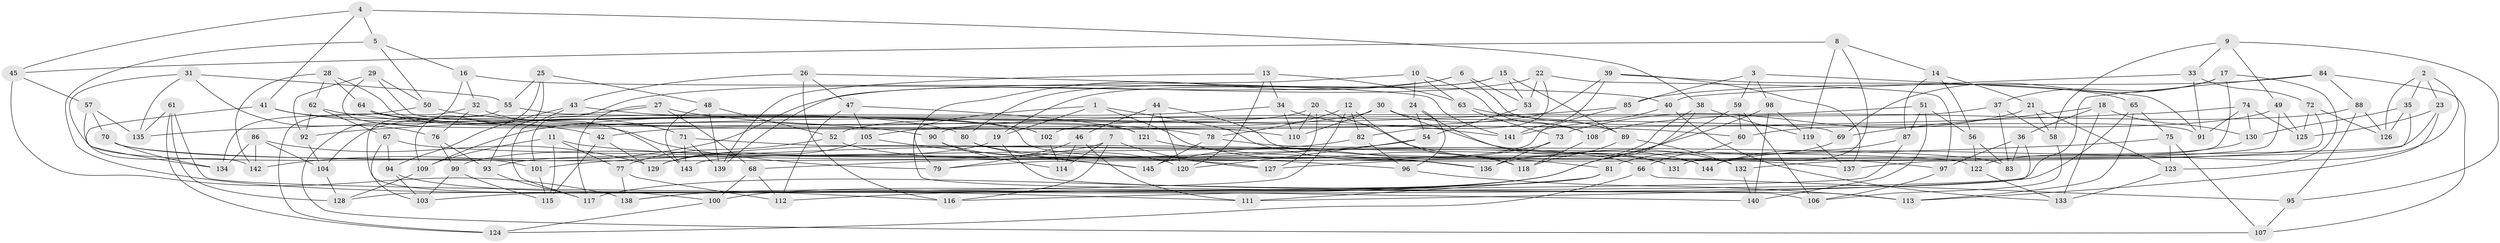 // coarse degree distribution, {4: 0.5588235294117647, 6: 0.3627450980392157, 5: 0.058823529411764705, 3: 0.0196078431372549}
// Generated by graph-tools (version 1.1) at 2025/38/03/04/25 23:38:07]
// undirected, 145 vertices, 290 edges
graph export_dot {
  node [color=gray90,style=filled];
  1;
  2;
  3;
  4;
  5;
  6;
  7;
  8;
  9;
  10;
  11;
  12;
  13;
  14;
  15;
  16;
  17;
  18;
  19;
  20;
  21;
  22;
  23;
  24;
  25;
  26;
  27;
  28;
  29;
  30;
  31;
  32;
  33;
  34;
  35;
  36;
  37;
  38;
  39;
  40;
  41;
  42;
  43;
  44;
  45;
  46;
  47;
  48;
  49;
  50;
  51;
  52;
  53;
  54;
  55;
  56;
  57;
  58;
  59;
  60;
  61;
  62;
  63;
  64;
  65;
  66;
  67;
  68;
  69;
  70;
  71;
  72;
  73;
  74;
  75;
  76;
  77;
  78;
  79;
  80;
  81;
  82;
  83;
  84;
  85;
  86;
  87;
  88;
  89;
  90;
  91;
  92;
  93;
  94;
  95;
  96;
  97;
  98;
  99;
  100;
  101;
  102;
  103;
  104;
  105;
  106;
  107;
  108;
  109;
  110;
  111;
  112;
  113;
  114;
  115;
  116;
  117;
  118;
  119;
  120;
  121;
  122;
  123;
  124;
  125;
  126;
  127;
  128;
  129;
  130;
  131;
  132;
  133;
  134;
  135;
  136;
  137;
  138;
  139;
  140;
  141;
  142;
  143;
  144;
  145;
  1 -- 118;
  1 -- 106;
  1 -- 19;
  1 -- 81;
  2 -- 35;
  2 -- 23;
  2 -- 122;
  2 -- 126;
  3 -- 91;
  3 -- 59;
  3 -- 98;
  3 -- 85;
  4 -- 41;
  4 -- 45;
  4 -- 38;
  4 -- 5;
  5 -- 16;
  5 -- 111;
  5 -- 50;
  6 -- 101;
  6 -- 91;
  6 -- 79;
  6 -- 53;
  7 -- 93;
  7 -- 116;
  7 -- 127;
  7 -- 114;
  8 -- 119;
  8 -- 45;
  8 -- 131;
  8 -- 14;
  9 -- 58;
  9 -- 95;
  9 -- 33;
  9 -- 49;
  10 -- 108;
  10 -- 139;
  10 -- 24;
  10 -- 63;
  11 -- 136;
  11 -- 109;
  11 -- 77;
  11 -- 115;
  12 -- 82;
  12 -- 138;
  12 -- 78;
  12 -- 118;
  13 -- 120;
  13 -- 34;
  13 -- 63;
  13 -- 139;
  14 -- 56;
  14 -- 87;
  14 -- 21;
  15 -- 19;
  15 -- 89;
  15 -- 80;
  15 -- 53;
  16 -- 32;
  16 -- 40;
  16 -- 107;
  17 -- 123;
  17 -- 37;
  17 -- 69;
  17 -- 131;
  18 -- 133;
  18 -- 69;
  18 -- 130;
  18 -- 36;
  19 -- 113;
  19 -- 99;
  20 -- 132;
  20 -- 52;
  20 -- 110;
  20 -- 127;
  21 -- 123;
  21 -- 58;
  21 -- 73;
  22 -- 97;
  22 -- 142;
  22 -- 53;
  22 -- 82;
  23 -- 113;
  23 -- 125;
  23 -- 79;
  24 -- 54;
  24 -- 96;
  24 -- 131;
  25 -- 48;
  25 -- 55;
  25 -- 109;
  25 -- 93;
  26 -- 43;
  26 -- 141;
  26 -- 47;
  26 -- 116;
  27 -- 104;
  27 -- 78;
  27 -- 68;
  27 -- 117;
  28 -- 121;
  28 -- 64;
  28 -- 142;
  28 -- 62;
  29 -- 92;
  29 -- 110;
  29 -- 50;
  29 -- 79;
  30 -- 110;
  30 -- 108;
  30 -- 144;
  30 -- 105;
  31 -- 101;
  31 -- 135;
  31 -- 76;
  31 -- 55;
  32 -- 124;
  32 -- 76;
  32 -- 143;
  33 -- 72;
  33 -- 91;
  33 -- 40;
  34 -- 109;
  34 -- 110;
  34 -- 141;
  35 -- 130;
  35 -- 127;
  35 -- 126;
  36 -- 83;
  36 -- 97;
  36 -- 116;
  37 -- 83;
  37 -- 102;
  37 -- 58;
  38 -- 119;
  38 -- 100;
  38 -- 136;
  39 -- 141;
  39 -- 137;
  39 -- 65;
  39 -- 42;
  40 -- 141;
  40 -- 133;
  41 -- 42;
  41 -- 134;
  41 -- 80;
  42 -- 115;
  42 -- 129;
  43 -- 102;
  43 -- 94;
  43 -- 117;
  44 -- 97;
  44 -- 120;
  44 -- 121;
  44 -- 46;
  45 -- 57;
  45 -- 138;
  46 -- 79;
  46 -- 114;
  46 -- 111;
  47 -- 121;
  47 -- 105;
  47 -- 112;
  48 -- 139;
  48 -- 143;
  48 -- 52;
  49 -- 132;
  49 -- 60;
  49 -- 125;
  50 -- 60;
  50 -- 134;
  51 -- 90;
  51 -- 140;
  51 -- 56;
  51 -- 87;
  52 -- 66;
  52 -- 77;
  53 -- 54;
  54 -- 120;
  54 -- 68;
  55 -- 100;
  55 -- 69;
  56 -- 83;
  56 -- 122;
  57 -- 135;
  57 -- 142;
  57 -- 70;
  58 -- 106;
  59 -- 106;
  59 -- 138;
  59 -- 60;
  60 -- 66;
  61 -- 128;
  61 -- 140;
  61 -- 135;
  61 -- 124;
  62 -- 90;
  62 -- 67;
  62 -- 92;
  63 -- 89;
  63 -- 73;
  64 -- 71;
  64 -- 102;
  64 -- 144;
  65 -- 113;
  65 -- 75;
  65 -- 111;
  66 -- 124;
  66 -- 95;
  67 -- 94;
  67 -- 137;
  67 -- 103;
  68 -- 100;
  68 -- 112;
  69 -- 81;
  70 -- 127;
  70 -- 131;
  70 -- 134;
  71 -- 122;
  71 -- 139;
  71 -- 143;
  72 -- 125;
  72 -- 126;
  72 -- 137;
  73 -- 136;
  73 -- 145;
  74 -- 135;
  74 -- 130;
  74 -- 125;
  74 -- 91;
  75 -- 123;
  75 -- 101;
  75 -- 107;
  76 -- 99;
  76 -- 93;
  77 -- 112;
  77 -- 138;
  78 -- 83;
  78 -- 145;
  80 -- 145;
  80 -- 96;
  81 -- 111;
  81 -- 112;
  82 -- 129;
  82 -- 96;
  84 -- 128;
  84 -- 88;
  84 -- 107;
  84 -- 85;
  85 -- 143;
  85 -- 92;
  86 -- 134;
  86 -- 104;
  86 -- 129;
  86 -- 142;
  87 -- 144;
  87 -- 103;
  88 -- 108;
  88 -- 95;
  88 -- 126;
  89 -- 118;
  89 -- 132;
  90 -- 114;
  90 -- 120;
  92 -- 104;
  93 -- 117;
  94 -- 103;
  94 -- 116;
  95 -- 107;
  96 -- 113;
  97 -- 106;
  98 -- 117;
  98 -- 119;
  98 -- 140;
  99 -- 103;
  99 -- 115;
  100 -- 124;
  101 -- 115;
  102 -- 114;
  104 -- 128;
  105 -- 145;
  105 -- 129;
  108 -- 118;
  109 -- 128;
  119 -- 137;
  121 -- 136;
  122 -- 133;
  123 -- 133;
  130 -- 144;
  132 -- 140;
}
